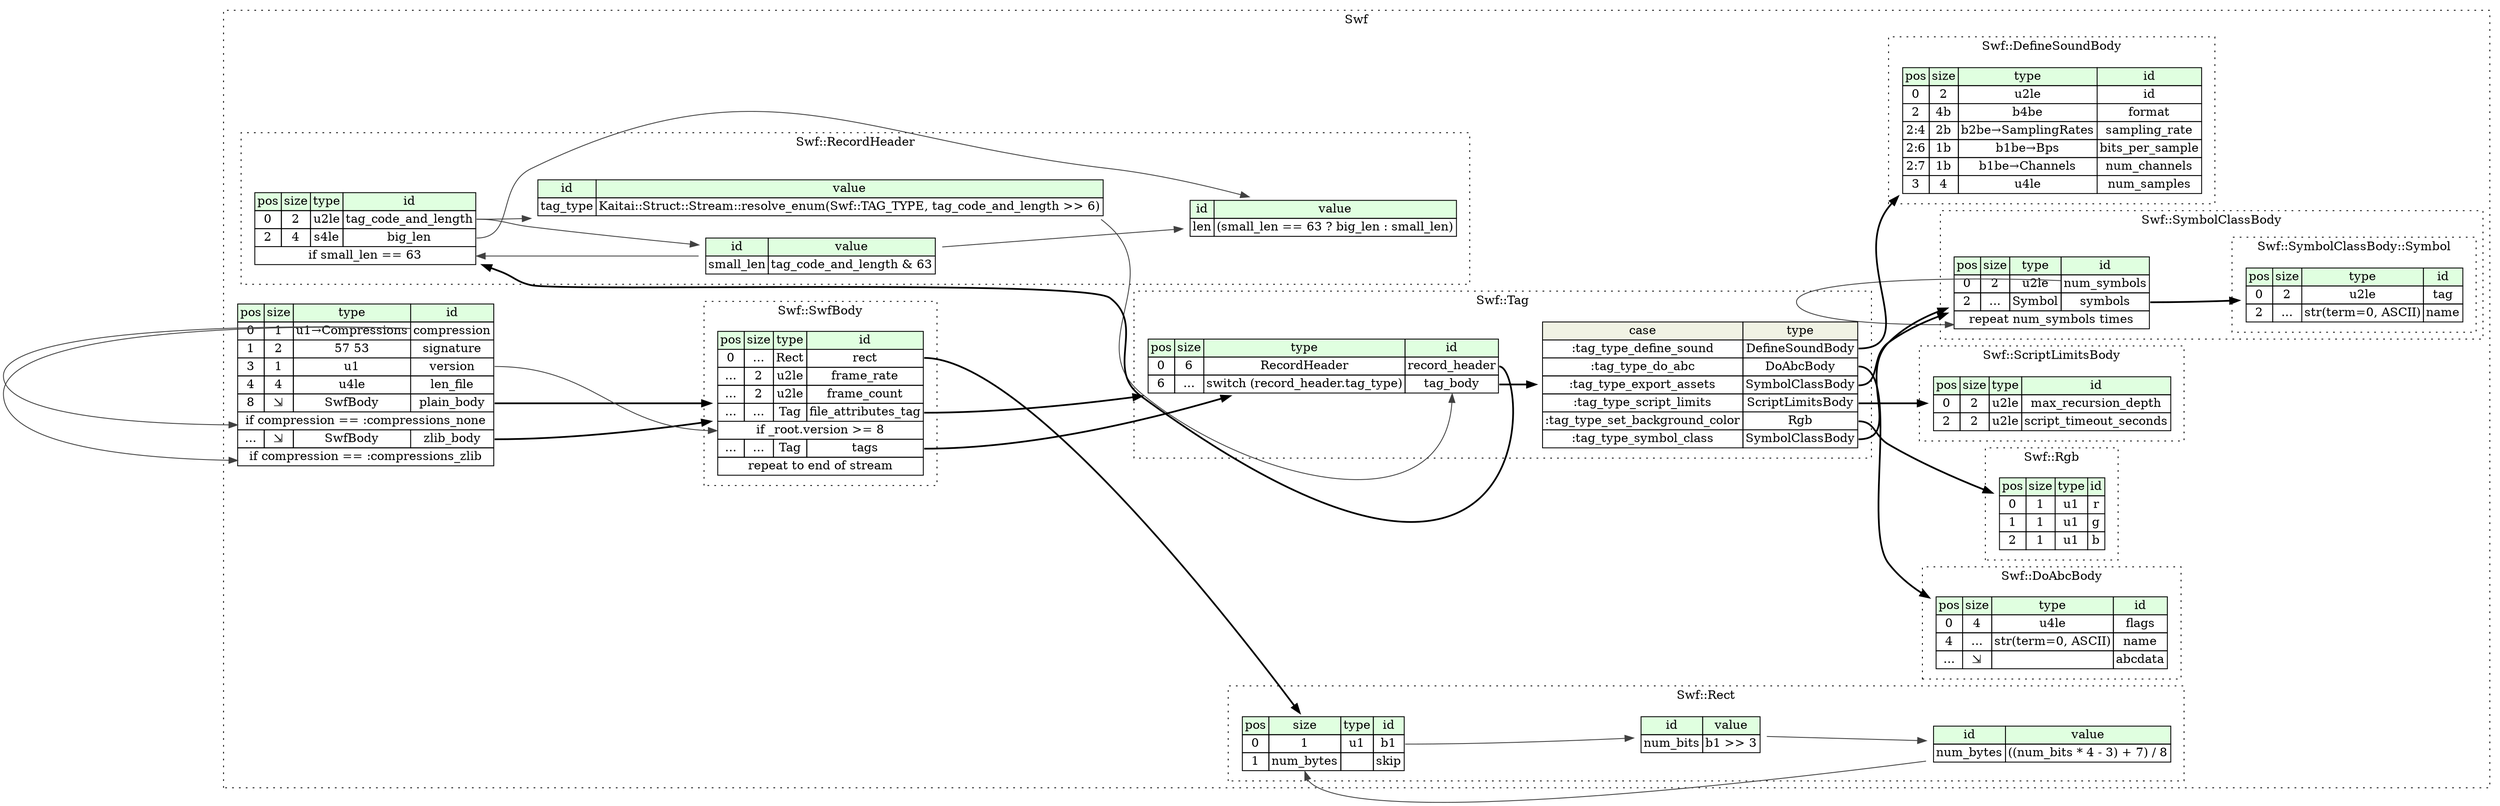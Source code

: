 digraph {
	rankdir=LR;
	node [shape=plaintext];
	subgraph cluster__swf {
		label="Swf";
		graph[style=dotted];

		swf__seq [label=<<TABLE BORDER="0" CELLBORDER="1" CELLSPACING="0">
			<TR><TD BGCOLOR="#E0FFE0">pos</TD><TD BGCOLOR="#E0FFE0">size</TD><TD BGCOLOR="#E0FFE0">type</TD><TD BGCOLOR="#E0FFE0">id</TD></TR>
			<TR><TD PORT="compression_pos">0</TD><TD PORT="compression_size">1</TD><TD>u1→Compressions</TD><TD PORT="compression_type">compression</TD></TR>
			<TR><TD PORT="signature_pos">1</TD><TD PORT="signature_size">2</TD><TD>57 53</TD><TD PORT="signature_type">signature</TD></TR>
			<TR><TD PORT="version_pos">3</TD><TD PORT="version_size">1</TD><TD>u1</TD><TD PORT="version_type">version</TD></TR>
			<TR><TD PORT="len_file_pos">4</TD><TD PORT="len_file_size">4</TD><TD>u4le</TD><TD PORT="len_file_type">len_file</TD></TR>
			<TR><TD PORT="plain_body_pos">8</TD><TD PORT="plain_body_size">⇲</TD><TD>SwfBody</TD><TD PORT="plain_body_type">plain_body</TD></TR>
			<TR><TD COLSPAN="4" PORT="plain_body__if">if compression == :compressions_none</TD></TR>
			<TR><TD PORT="zlib_body_pos">...</TD><TD PORT="zlib_body_size">⇲</TD><TD>SwfBody</TD><TD PORT="zlib_body_type">zlib_body</TD></TR>
			<TR><TD COLSPAN="4" PORT="zlib_body__if">if compression == :compressions_zlib</TD></TR>
		</TABLE>>];
		subgraph cluster__define_sound_body {
			label="Swf::DefineSoundBody";
			graph[style=dotted];

			define_sound_body__seq [label=<<TABLE BORDER="0" CELLBORDER="1" CELLSPACING="0">
				<TR><TD BGCOLOR="#E0FFE0">pos</TD><TD BGCOLOR="#E0FFE0">size</TD><TD BGCOLOR="#E0FFE0">type</TD><TD BGCOLOR="#E0FFE0">id</TD></TR>
				<TR><TD PORT="id_pos">0</TD><TD PORT="id_size">2</TD><TD>u2le</TD><TD PORT="id_type">id</TD></TR>
				<TR><TD PORT="format_pos">2</TD><TD PORT="format_size">4b</TD><TD>b4be</TD><TD PORT="format_type">format</TD></TR>
				<TR><TD PORT="sampling_rate_pos">2:4</TD><TD PORT="sampling_rate_size">2b</TD><TD>b2be→SamplingRates</TD><TD PORT="sampling_rate_type">sampling_rate</TD></TR>
				<TR><TD PORT="bits_per_sample_pos">2:6</TD><TD PORT="bits_per_sample_size">1b</TD><TD>b1be→Bps</TD><TD PORT="bits_per_sample_type">bits_per_sample</TD></TR>
				<TR><TD PORT="num_channels_pos">2:7</TD><TD PORT="num_channels_size">1b</TD><TD>b1be→Channels</TD><TD PORT="num_channels_type">num_channels</TD></TR>
				<TR><TD PORT="num_samples_pos">3</TD><TD PORT="num_samples_size">4</TD><TD>u4le</TD><TD PORT="num_samples_type">num_samples</TD></TR>
			</TABLE>>];
		}
		subgraph cluster__do_abc_body {
			label="Swf::DoAbcBody";
			graph[style=dotted];

			do_abc_body__seq [label=<<TABLE BORDER="0" CELLBORDER="1" CELLSPACING="0">
				<TR><TD BGCOLOR="#E0FFE0">pos</TD><TD BGCOLOR="#E0FFE0">size</TD><TD BGCOLOR="#E0FFE0">type</TD><TD BGCOLOR="#E0FFE0">id</TD></TR>
				<TR><TD PORT="flags_pos">0</TD><TD PORT="flags_size">4</TD><TD>u4le</TD><TD PORT="flags_type">flags</TD></TR>
				<TR><TD PORT="name_pos">4</TD><TD PORT="name_size">...</TD><TD>str(term=0, ASCII)</TD><TD PORT="name_type">name</TD></TR>
				<TR><TD PORT="abcdata_pos">...</TD><TD PORT="abcdata_size">⇲</TD><TD></TD><TD PORT="abcdata_type">abcdata</TD></TR>
			</TABLE>>];
		}
		subgraph cluster__record_header {
			label="Swf::RecordHeader";
			graph[style=dotted];

			record_header__seq [label=<<TABLE BORDER="0" CELLBORDER="1" CELLSPACING="0">
				<TR><TD BGCOLOR="#E0FFE0">pos</TD><TD BGCOLOR="#E0FFE0">size</TD><TD BGCOLOR="#E0FFE0">type</TD><TD BGCOLOR="#E0FFE0">id</TD></TR>
				<TR><TD PORT="tag_code_and_length_pos">0</TD><TD PORT="tag_code_and_length_size">2</TD><TD>u2le</TD><TD PORT="tag_code_and_length_type">tag_code_and_length</TD></TR>
				<TR><TD PORT="big_len_pos">2</TD><TD PORT="big_len_size">4</TD><TD>s4le</TD><TD PORT="big_len_type">big_len</TD></TR>
				<TR><TD COLSPAN="4" PORT="big_len__if">if small_len == 63</TD></TR>
			</TABLE>>];
			record_header__inst__len [label=<<TABLE BORDER="0" CELLBORDER="1" CELLSPACING="0">
				<TR><TD BGCOLOR="#E0FFE0">id</TD><TD BGCOLOR="#E0FFE0">value</TD></TR>
				<TR><TD>len</TD><TD>(small_len == 63 ? big_len : small_len)</TD></TR>
			</TABLE>>];
			record_header__inst__small_len [label=<<TABLE BORDER="0" CELLBORDER="1" CELLSPACING="0">
				<TR><TD BGCOLOR="#E0FFE0">id</TD><TD BGCOLOR="#E0FFE0">value</TD></TR>
				<TR><TD>small_len</TD><TD>tag_code_and_length &amp; 63</TD></TR>
			</TABLE>>];
			record_header__inst__tag_type [label=<<TABLE BORDER="0" CELLBORDER="1" CELLSPACING="0">
				<TR><TD BGCOLOR="#E0FFE0">id</TD><TD BGCOLOR="#E0FFE0">value</TD></TR>
				<TR><TD>tag_type</TD><TD>Kaitai::Struct::Stream::resolve_enum(Swf::TAG_TYPE, tag_code_and_length &gt;&gt; 6)</TD></TR>
			</TABLE>>];
		}
		subgraph cluster__rect {
			label="Swf::Rect";
			graph[style=dotted];

			rect__seq [label=<<TABLE BORDER="0" CELLBORDER="1" CELLSPACING="0">
				<TR><TD BGCOLOR="#E0FFE0">pos</TD><TD BGCOLOR="#E0FFE0">size</TD><TD BGCOLOR="#E0FFE0">type</TD><TD BGCOLOR="#E0FFE0">id</TD></TR>
				<TR><TD PORT="b1_pos">0</TD><TD PORT="b1_size">1</TD><TD>u1</TD><TD PORT="b1_type">b1</TD></TR>
				<TR><TD PORT="skip_pos">1</TD><TD PORT="skip_size">num_bytes</TD><TD></TD><TD PORT="skip_type">skip</TD></TR>
			</TABLE>>];
			rect__inst__num_bits [label=<<TABLE BORDER="0" CELLBORDER="1" CELLSPACING="0">
				<TR><TD BGCOLOR="#E0FFE0">id</TD><TD BGCOLOR="#E0FFE0">value</TD></TR>
				<TR><TD>num_bits</TD><TD>b1 &gt;&gt; 3</TD></TR>
			</TABLE>>];
			rect__inst__num_bytes [label=<<TABLE BORDER="0" CELLBORDER="1" CELLSPACING="0">
				<TR><TD BGCOLOR="#E0FFE0">id</TD><TD BGCOLOR="#E0FFE0">value</TD></TR>
				<TR><TD>num_bytes</TD><TD>((num_bits * 4 - 3) + 7) / 8</TD></TR>
			</TABLE>>];
		}
		subgraph cluster__rgb {
			label="Swf::Rgb";
			graph[style=dotted];

			rgb__seq [label=<<TABLE BORDER="0" CELLBORDER="1" CELLSPACING="0">
				<TR><TD BGCOLOR="#E0FFE0">pos</TD><TD BGCOLOR="#E0FFE0">size</TD><TD BGCOLOR="#E0FFE0">type</TD><TD BGCOLOR="#E0FFE0">id</TD></TR>
				<TR><TD PORT="r_pos">0</TD><TD PORT="r_size">1</TD><TD>u1</TD><TD PORT="r_type">r</TD></TR>
				<TR><TD PORT="g_pos">1</TD><TD PORT="g_size">1</TD><TD>u1</TD><TD PORT="g_type">g</TD></TR>
				<TR><TD PORT="b_pos">2</TD><TD PORT="b_size">1</TD><TD>u1</TD><TD PORT="b_type">b</TD></TR>
			</TABLE>>];
		}
		subgraph cluster__script_limits_body {
			label="Swf::ScriptLimitsBody";
			graph[style=dotted];

			script_limits_body__seq [label=<<TABLE BORDER="0" CELLBORDER="1" CELLSPACING="0">
				<TR><TD BGCOLOR="#E0FFE0">pos</TD><TD BGCOLOR="#E0FFE0">size</TD><TD BGCOLOR="#E0FFE0">type</TD><TD BGCOLOR="#E0FFE0">id</TD></TR>
				<TR><TD PORT="max_recursion_depth_pos">0</TD><TD PORT="max_recursion_depth_size">2</TD><TD>u2le</TD><TD PORT="max_recursion_depth_type">max_recursion_depth</TD></TR>
				<TR><TD PORT="script_timeout_seconds_pos">2</TD><TD PORT="script_timeout_seconds_size">2</TD><TD>u2le</TD><TD PORT="script_timeout_seconds_type">script_timeout_seconds</TD></TR>
			</TABLE>>];
		}
		subgraph cluster__swf_body {
			label="Swf::SwfBody";
			graph[style=dotted];

			swf_body__seq [label=<<TABLE BORDER="0" CELLBORDER="1" CELLSPACING="0">
				<TR><TD BGCOLOR="#E0FFE0">pos</TD><TD BGCOLOR="#E0FFE0">size</TD><TD BGCOLOR="#E0FFE0">type</TD><TD BGCOLOR="#E0FFE0">id</TD></TR>
				<TR><TD PORT="rect_pos">0</TD><TD PORT="rect_size">...</TD><TD>Rect</TD><TD PORT="rect_type">rect</TD></TR>
				<TR><TD PORT="frame_rate_pos">...</TD><TD PORT="frame_rate_size">2</TD><TD>u2le</TD><TD PORT="frame_rate_type">frame_rate</TD></TR>
				<TR><TD PORT="frame_count_pos">...</TD><TD PORT="frame_count_size">2</TD><TD>u2le</TD><TD PORT="frame_count_type">frame_count</TD></TR>
				<TR><TD PORT="file_attributes_tag_pos">...</TD><TD PORT="file_attributes_tag_size">...</TD><TD>Tag</TD><TD PORT="file_attributes_tag_type">file_attributes_tag</TD></TR>
				<TR><TD COLSPAN="4" PORT="file_attributes_tag__if">if _root.version &gt;= 8</TD></TR>
				<TR><TD PORT="tags_pos">...</TD><TD PORT="tags_size">...</TD><TD>Tag</TD><TD PORT="tags_type">tags</TD></TR>
				<TR><TD COLSPAN="4" PORT="tags__repeat">repeat to end of stream</TD></TR>
			</TABLE>>];
		}
		subgraph cluster__symbol_class_body {
			label="Swf::SymbolClassBody";
			graph[style=dotted];

			symbol_class_body__seq [label=<<TABLE BORDER="0" CELLBORDER="1" CELLSPACING="0">
				<TR><TD BGCOLOR="#E0FFE0">pos</TD><TD BGCOLOR="#E0FFE0">size</TD><TD BGCOLOR="#E0FFE0">type</TD><TD BGCOLOR="#E0FFE0">id</TD></TR>
				<TR><TD PORT="num_symbols_pos">0</TD><TD PORT="num_symbols_size">2</TD><TD>u2le</TD><TD PORT="num_symbols_type">num_symbols</TD></TR>
				<TR><TD PORT="symbols_pos">2</TD><TD PORT="symbols_size">...</TD><TD>Symbol</TD><TD PORT="symbols_type">symbols</TD></TR>
				<TR><TD COLSPAN="4" PORT="symbols__repeat">repeat num_symbols times</TD></TR>
			</TABLE>>];
			subgraph cluster__symbol {
				label="Swf::SymbolClassBody::Symbol";
				graph[style=dotted];

				symbol__seq [label=<<TABLE BORDER="0" CELLBORDER="1" CELLSPACING="0">
					<TR><TD BGCOLOR="#E0FFE0">pos</TD><TD BGCOLOR="#E0FFE0">size</TD><TD BGCOLOR="#E0FFE0">type</TD><TD BGCOLOR="#E0FFE0">id</TD></TR>
					<TR><TD PORT="tag_pos">0</TD><TD PORT="tag_size">2</TD><TD>u2le</TD><TD PORT="tag_type">tag</TD></TR>
					<TR><TD PORT="name_pos">2</TD><TD PORT="name_size">...</TD><TD>str(term=0, ASCII)</TD><TD PORT="name_type">name</TD></TR>
				</TABLE>>];
			}
		}
		subgraph cluster__tag {
			label="Swf::Tag";
			graph[style=dotted];

			tag__seq [label=<<TABLE BORDER="0" CELLBORDER="1" CELLSPACING="0">
				<TR><TD BGCOLOR="#E0FFE0">pos</TD><TD BGCOLOR="#E0FFE0">size</TD><TD BGCOLOR="#E0FFE0">type</TD><TD BGCOLOR="#E0FFE0">id</TD></TR>
				<TR><TD PORT="record_header_pos">0</TD><TD PORT="record_header_size">6</TD><TD>RecordHeader</TD><TD PORT="record_header_type">record_header</TD></TR>
				<TR><TD PORT="tag_body_pos">6</TD><TD PORT="tag_body_size">...</TD><TD>switch (record_header.tag_type)</TD><TD PORT="tag_body_type">tag_body</TD></TR>
			</TABLE>>];
tag__seq_tag_body_switch [label=<<TABLE BORDER="0" CELLBORDER="1" CELLSPACING="0">
	<TR><TD BGCOLOR="#F0F2E4">case</TD><TD BGCOLOR="#F0F2E4">type</TD></TR>
	<TR><TD>:tag_type_define_sound</TD><TD PORT="case0">DefineSoundBody</TD></TR>
	<TR><TD>:tag_type_do_abc</TD><TD PORT="case1">DoAbcBody</TD></TR>
	<TR><TD>:tag_type_export_assets</TD><TD PORT="case2">SymbolClassBody</TD></TR>
	<TR><TD>:tag_type_script_limits</TD><TD PORT="case3">ScriptLimitsBody</TD></TR>
	<TR><TD>:tag_type_set_background_color</TD><TD PORT="case4">Rgb</TD></TR>
	<TR><TD>:tag_type_symbol_class</TD><TD PORT="case5">SymbolClassBody</TD></TR>
</TABLE>>];
		}
	}
	swf__seq:plain_body_type -> swf_body__seq [style=bold];
	swf__seq:compression_type -> swf__seq:plain_body__if [color="#404040"];
	swf__seq:zlib_body_type -> swf_body__seq [style=bold];
	swf__seq:compression_type -> swf__seq:zlib_body__if [color="#404040"];
	record_header__inst__small_len:small_len_type -> record_header__seq:big_len__if [color="#404040"];
	record_header__inst__small_len:small_len_type -> record_header__inst__len [color="#404040"];
	record_header__seq:big_len_type -> record_header__inst__len [color="#404040"];
	record_header__seq:tag_code_and_length_type -> record_header__inst__small_len [color="#404040"];
	record_header__seq:tag_code_and_length_type -> record_header__inst__tag_type [color="#404040"];
	rect__inst__num_bytes:num_bytes_type -> rect__seq:skip_size [color="#404040"];
	rect__seq:b1_type -> rect__inst__num_bits [color="#404040"];
	rect__inst__num_bits:num_bits_type -> rect__inst__num_bytes [color="#404040"];
	swf_body__seq:rect_type -> rect__seq [style=bold];
	swf_body__seq:file_attributes_tag_type -> tag__seq [style=bold];
	swf__seq:version_type -> swf_body__seq:file_attributes_tag__if [color="#404040"];
	swf_body__seq:tags_type -> tag__seq [style=bold];
	symbol_class_body__seq:symbols_type -> symbol__seq [style=bold];
	symbol_class_body__seq:num_symbols_type -> symbol_class_body__seq:symbols__repeat [color="#404040"];
	tag__seq:record_header_type -> record_header__seq [style=bold];
	tag__seq:tag_body_type -> tag__seq_tag_body_switch [style=bold];
	tag__seq_tag_body_switch:case0 -> define_sound_body__seq [style=bold];
	tag__seq_tag_body_switch:case1 -> do_abc_body__seq [style=bold];
	tag__seq_tag_body_switch:case2 -> symbol_class_body__seq [style=bold];
	tag__seq_tag_body_switch:case3 -> script_limits_body__seq [style=bold];
	tag__seq_tag_body_switch:case4 -> rgb__seq [style=bold];
	tag__seq_tag_body_switch:case5 -> symbol_class_body__seq [style=bold];
	record_header__inst__tag_type:tag_type_type -> tag__seq:tag_body_type [color="#404040"];
}
